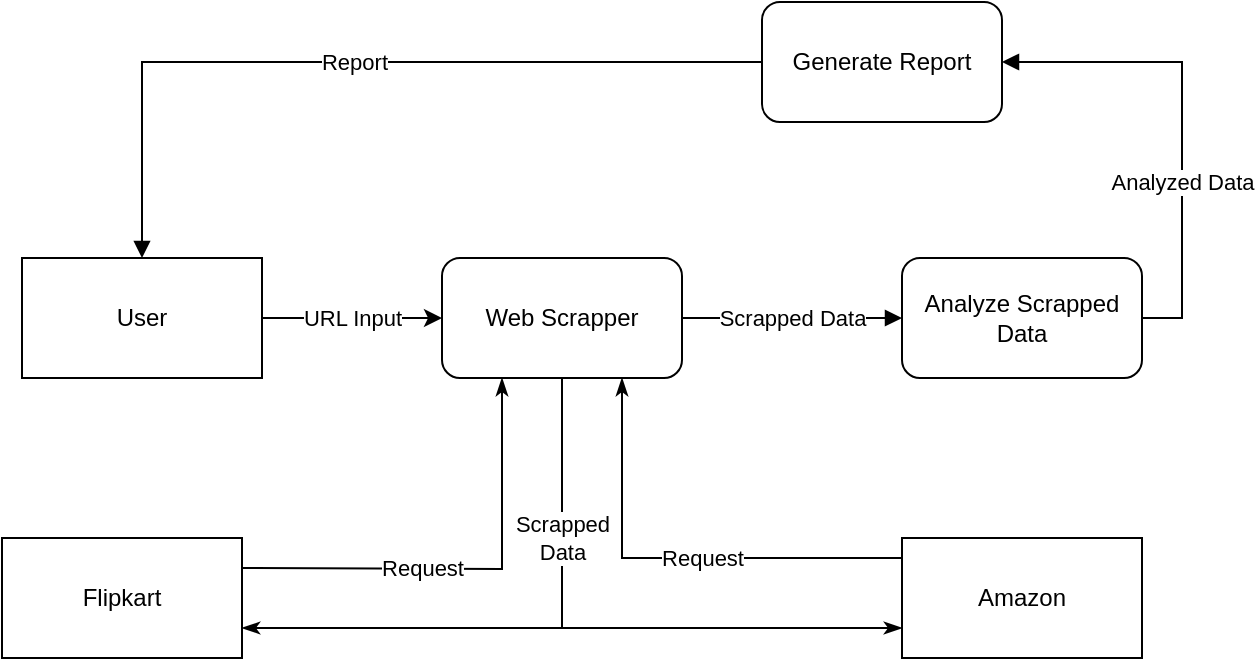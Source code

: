 <mxfile version="12.2.4" pages="1"><diagram id="a91p2reHh9f3FFJ-Mxod" name="Page-1"><mxGraphModel dx="506" dy="448" grid="1" gridSize="10" guides="1" tooltips="1" connect="1" arrows="1" fold="1" page="1" pageScale="1" pageWidth="850" pageHeight="1100" math="0" shadow="0"><root><mxCell id="0"/><mxCell id="1" parent="0"/><mxCell id="35" value="" style="group" parent="1" vertex="1" connectable="0"><mxGeometry x="40" y="120" width="570" height="328" as="geometry"/></mxCell><mxCell id="20" style="edgeStyle=orthogonalEdgeStyle;rounded=0;orthogonalLoop=1;jettySize=auto;html=1;exitX=0;exitY=0.75;exitDx=0;exitDy=0;endArrow=none;endFill=0;startArrow=classicThin;startFill=1;" parent="35" source="16" edge="1"><mxGeometry relative="1" as="geometry"><mxPoint x="280" y="313" as="targetPoint"/></mxGeometry></mxCell><mxCell id="23" value="Generate Report" style="rounded=1;whiteSpace=wrap;html=1;" parent="35" vertex="1"><mxGeometry x="380" width="120" height="60" as="geometry"/></mxCell><mxCell id="31" value="Analyzed Data" style="edgeStyle=orthogonalEdgeStyle;rounded=0;orthogonalLoop=1;jettySize=auto;html=1;exitX=1;exitY=0.5;exitDx=0;exitDy=0;entryX=1;entryY=0.5;entryDx=0;entryDy=0;endArrow=block;endFill=1;" parent="35" source="21" target="23" edge="1"><mxGeometry x="-0.261" relative="1" as="geometry"><mxPoint as="offset"/></mxGeometry></mxCell><mxCell id="4" value="User" style="rounded=0;whiteSpace=wrap;html=1;" parent="35" vertex="1"><mxGeometry x="10" y="128" width="120" height="60" as="geometry"/></mxCell><mxCell id="32" value="Report" style="edgeStyle=orthogonalEdgeStyle;rounded=0;orthogonalLoop=1;jettySize=auto;html=1;exitX=0;exitY=0.5;exitDx=0;exitDy=0;entryX=0.5;entryY=0;entryDx=0;entryDy=0;endArrow=block;endFill=1;" parent="35" source="23" target="4" edge="1"><mxGeometry relative="1" as="geometry"/></mxCell><mxCell id="6" value="Web Scrapper" style="rounded=1;whiteSpace=wrap;html=1;" parent="35" vertex="1"><mxGeometry x="220" y="128" width="120" height="60" as="geometry"/></mxCell><mxCell id="21" value="Analyze Scrapped Data" style="rounded=1;whiteSpace=wrap;html=1;" parent="35" vertex="1"><mxGeometry x="450" y="128" width="120" height="60" as="geometry"/></mxCell><mxCell id="34" value="Scrapped Data" style="edgeStyle=orthogonalEdgeStyle;rounded=0;orthogonalLoop=1;jettySize=auto;html=1;exitX=1;exitY=0.5;exitDx=0;exitDy=0;endArrow=block;endFill=1;entryX=0;entryY=0.5;entryDx=0;entryDy=0;" parent="35" source="6" target="21" edge="1"><mxGeometry relative="1" as="geometry"><mxPoint x="420" y="120" as="targetPoint"/></mxGeometry></mxCell><mxCell id="7" value="URL Input" style="edgeStyle=orthogonalEdgeStyle;rounded=0;orthogonalLoop=1;jettySize=auto;html=1;" parent="35" source="4" target="6" edge="1"><mxGeometry relative="1" as="geometry"><mxPoint x="210" y="158" as="targetPoint"/></mxGeometry></mxCell><mxCell id="8" value="Request" style="edgeStyle=orthogonalEdgeStyle;rounded=0;orthogonalLoop=1;jettySize=auto;html=1;exitX=0.75;exitY=1;exitDx=0;exitDy=0;entryX=0;entryY=0.25;entryDx=0;entryDy=0;startArrow=classicThin;startFill=1;endArrow=none;endFill=0;" parent="35" source="6" edge="1"><mxGeometry x="-0.234" y="40" relative="1" as="geometry"><mxPoint x="450" y="283" as="targetPoint"/><mxPoint x="340" y="283" as="sourcePoint"/><Array as="points"><mxPoint x="310" y="278"/><mxPoint x="450" y="278"/></Array><mxPoint x="40" y="40" as="offset"/></mxGeometry></mxCell><mxCell id="9" value="Scrapped &lt;br&gt;Data" style="edgeStyle=orthogonalEdgeStyle;rounded=0;orthogonalLoop=1;jettySize=auto;html=1;entryX=1;entryY=0.75;entryDx=0;entryDy=0;endArrow=classicThin;endFill=1;startArrow=none;startFill=0;exitX=0.5;exitY=1;exitDx=0;exitDy=0;" parent="35" source="6" target="15" edge="1"><mxGeometry x="-0.439" relative="1" as="geometry"><mxPoint x="140" y="318" as="targetPoint"/><mxPoint x="280" y="198" as="sourcePoint"/><mxPoint as="offset"/></mxGeometry></mxCell><mxCell id="14" value="Request" style="edgeStyle=orthogonalEdgeStyle;rounded=0;orthogonalLoop=1;jettySize=auto;html=1;exitX=1;exitY=0.25;exitDx=0;exitDy=0;entryX=0.25;entryY=1;entryDx=0;entryDy=0;startArrow=none;startFill=0;endArrow=classicThin;endFill=1;" parent="35" target="6" edge="1"><mxGeometry x="-0.2" relative="1" as="geometry"><mxPoint x="120" y="283" as="sourcePoint"/><mxPoint x="220" y="283" as="targetPoint"/><mxPoint as="offset"/></mxGeometry></mxCell><mxCell id="15" value="Flipkart" style="rounded=0;whiteSpace=wrap;html=1;" parent="35" vertex="1"><mxGeometry y="268" width="120" height="60" as="geometry"/></mxCell><mxCell id="16" value="Amazon" style="rounded=0;whiteSpace=wrap;html=1;" parent="35" vertex="1"><mxGeometry x="450" y="268" width="120" height="60" as="geometry"/></mxCell></root></mxGraphModel></diagram></mxfile>